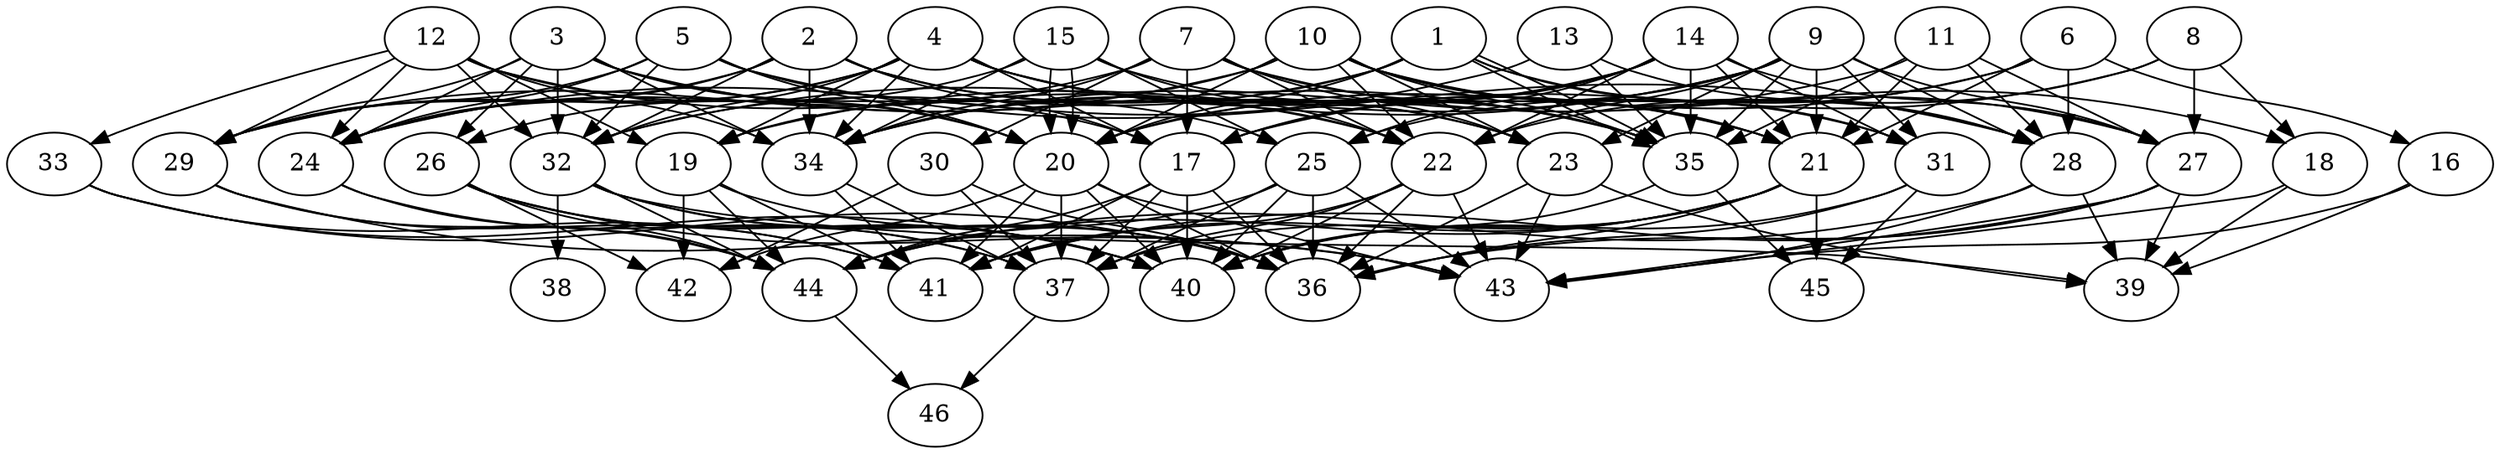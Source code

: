 // DAG (tier=3-complex, mode=compute, n=46, ccr=0.488, fat=0.704, density=0.639, regular=0.276, jump=0.339, mindata=1048576, maxdata=16777216)
// DAG automatically generated by daggen at Sun Aug 24 16:33:34 2025
// /home/ermia/Project/Environments/daggen/bin/daggen --dot --ccr 0.488 --fat 0.704 --regular 0.276 --density 0.639 --jump 0.339 --mindata 1048576 --maxdata 16777216 -n 46 
digraph G {
  1 [size="702682624050207916032", alpha="0.03", expect_size="351341312025103958016"]
  1 -> 20 [size ="632309145403392"]
  1 -> 28 [size ="632309145403392"]
  1 -> 31 [size ="632309145403392"]
  1 -> 32 [size ="632309145403392"]
  1 -> 34 [size ="632309145403392"]
  1 -> 35 [size ="632309145403392"]
  1 -> 35 [size ="632309145403392"]
  2 [size="850367673450828398592", alpha="0.00", expect_size="425183836725414199296"]
  2 -> 17 [size ="718060684050432"]
  2 -> 22 [size ="718060684050432"]
  2 -> 23 [size ="718060684050432"]
  2 -> 24 [size ="718060684050432"]
  2 -> 29 [size ="718060684050432"]
  2 -> 32 [size ="718060684050432"]
  2 -> 34 [size ="718060684050432"]
  3 [size="122269723215949463552", alpha="0.17", expect_size="61134861607974731776"]
  3 -> 17 [size ="197076998684672"]
  3 -> 20 [size ="197076998684672"]
  3 -> 24 [size ="197076998684672"]
  3 -> 26 [size ="197076998684672"]
  3 -> 29 [size ="197076998684672"]
  3 -> 32 [size ="197076998684672"]
  3 -> 34 [size ="197076998684672"]
  3 -> 35 [size ="197076998684672"]
  4 [size="4398871196365513293824", alpha="0.12", expect_size="2199435598182756646912"]
  4 -> 17 [size ="2147752091844608"]
  4 -> 19 [size ="2147752091844608"]
  4 -> 21 [size ="2147752091844608"]
  4 -> 23 [size ="2147752091844608"]
  4 -> 24 [size ="2147752091844608"]
  4 -> 29 [size ="2147752091844608"]
  4 -> 32 [size ="2147752091844608"]
  4 -> 34 [size ="2147752091844608"]
  4 -> 35 [size ="2147752091844608"]
  5 [size="3101793019116610650112", alpha="0.11", expect_size="1550896509558305325056"]
  5 -> 20 [size ="1701499646246912"]
  5 -> 24 [size ="1701499646246912"]
  5 -> 25 [size ="1701499646246912"]
  5 -> 28 [size ="1701499646246912"]
  5 -> 29 [size ="1701499646246912"]
  5 -> 32 [size ="1701499646246912"]
  6 [size="3489321448768402358272", alpha="0.18", expect_size="1744660724384201179136"]
  6 -> 16 [size ="1840421537841152"]
  6 -> 20 [size ="1840421537841152"]
  6 -> 21 [size ="1840421537841152"]
  6 -> 25 [size ="1840421537841152"]
  6 -> 28 [size ="1840421537841152"]
  7 [size="1799976150424133120", alpha="0.02", expect_size="899988075212066560"]
  7 -> 17 [size ="739641183436800"]
  7 -> 18 [size ="739641183436800"]
  7 -> 21 [size ="739641183436800"]
  7 -> 22 [size ="739641183436800"]
  7 -> 23 [size ="739641183436800"]
  7 -> 24 [size ="739641183436800"]
  7 -> 30 [size ="739641183436800"]
  7 -> 34 [size ="739641183436800"]
  8 [size="1102338791579139964928", alpha="0.02", expect_size="551169395789569982464"]
  8 -> 17 [size ="853689711460352"]
  8 -> 18 [size ="853689711460352"]
  8 -> 22 [size ="853689711460352"]
  8 -> 27 [size ="853689711460352"]
  9 [size="5515633761417547776", alpha="0.10", expect_size="2757816880708773888"]
  9 -> 17 [size ="2114326634692608"]
  9 -> 19 [size ="2114326634692608"]
  9 -> 21 [size ="2114326634692608"]
  9 -> 22 [size ="2114326634692608"]
  9 -> 23 [size ="2114326634692608"]
  9 -> 27 [size ="2114326634692608"]
  9 -> 28 [size ="2114326634692608"]
  9 -> 31 [size ="2114326634692608"]
  9 -> 32 [size ="2114326634692608"]
  9 -> 35 [size ="2114326634692608"]
  10 [size="172210669283385952", alpha="0.09", expect_size="86105334641692976"]
  10 -> 19 [size ="119289705136128"]
  10 -> 20 [size ="119289705136128"]
  10 -> 21 [size ="119289705136128"]
  10 -> 22 [size ="119289705136128"]
  10 -> 23 [size ="119289705136128"]
  10 -> 27 [size ="119289705136128"]
  10 -> 29 [size ="119289705136128"]
  10 -> 31 [size ="119289705136128"]
  10 -> 35 [size ="119289705136128"]
  11 [size="60667541003936192", alpha="0.12", expect_size="30333770501968096"]
  11 -> 21 [size ="965444760502272"]
  11 -> 27 [size ="965444760502272"]
  11 -> 28 [size ="965444760502272"]
  11 -> 34 [size ="965444760502272"]
  11 -> 35 [size ="965444760502272"]
  12 [size="578713110998157568", alpha="0.05", expect_size="289356555499078784"]
  12 -> 19 [size ="401235979010048"]
  12 -> 20 [size ="401235979010048"]
  12 -> 22 [size ="401235979010048"]
  12 -> 24 [size ="401235979010048"]
  12 -> 29 [size ="401235979010048"]
  12 -> 32 [size ="401235979010048"]
  12 -> 33 [size ="401235979010048"]
  12 -> 34 [size ="401235979010048"]
  13 [size="954076926174581248", alpha="0.06", expect_size="477038463087290624"]
  13 -> 24 [size ="469345973043200"]
  13 -> 28 [size ="469345973043200"]
  13 -> 35 [size ="469345973043200"]
  14 [size="120013419151949299712", alpha="0.16", expect_size="60006709575974649856"]
  14 -> 17 [size ="194644973453312"]
  14 -> 20 [size ="194644973453312"]
  14 -> 21 [size ="194644973453312"]
  14 -> 22 [size ="194644973453312"]
  14 -> 25 [size ="194644973453312"]
  14 -> 27 [size ="194644973453312"]
  14 -> 31 [size ="194644973453312"]
  14 -> 34 [size ="194644973453312"]
  14 -> 35 [size ="194644973453312"]
  15 [size="599200787264906", alpha="0.13", expect_size="299600393632453"]
  15 -> 20 [size ="32127101960192"]
  15 -> 20 [size ="32127101960192"]
  15 -> 22 [size ="32127101960192"]
  15 -> 25 [size ="32127101960192"]
  15 -> 26 [size ="32127101960192"]
  15 -> 34 [size ="32127101960192"]
  15 -> 35 [size ="32127101960192"]
  16 [size="1565072974776683776", alpha="0.09", expect_size="782536487388341888"]
  16 -> 39 [size ="604082083463168"]
  16 -> 43 [size ="604082083463168"]
  17 [size="1686423610286120370176", alpha="0.17", expect_size="843211805143060185088"]
  17 -> 36 [size ="1133446701252608"]
  17 -> 37 [size ="1133446701252608"]
  17 -> 40 [size ="1133446701252608"]
  17 -> 41 [size ="1133446701252608"]
  17 -> 44 [size ="1133446701252608"]
  18 [size="396445951260702539776", alpha="0.01", expect_size="198222975630351269888"]
  18 -> 39 [size ="431730414583808"]
  18 -> 43 [size ="431730414583808"]
  19 [size="561590769351793836032", alpha="0.17", expect_size="280795384675896918016"]
  19 -> 36 [size ="544548577083392"]
  19 -> 41 [size ="544548577083392"]
  19 -> 42 [size ="544548577083392"]
  19 -> 44 [size ="544548577083392"]
  20 [size="4694750374770237243392", alpha="0.08", expect_size="2347375187385118621696"]
  20 -> 36 [size ="2243012310597632"]
  20 -> 37 [size ="2243012310597632"]
  20 -> 40 [size ="2243012310597632"]
  20 -> 41 [size ="2243012310597632"]
  20 -> 42 [size ="2243012310597632"]
  20 -> 43 [size ="2243012310597632"]
  21 [size="1685831776893292032", alpha="0.15", expect_size="842915888446646016"]
  21 -> 36 [size ="652126099341312"]
  21 -> 37 [size ="652126099341312"]
  21 -> 40 [size ="652126099341312"]
  21 -> 41 [size ="652126099341312"]
  21 -> 44 [size ="652126099341312"]
  21 -> 45 [size ="652126099341312"]
  22 [size="26541247008004374528", alpha="0.04", expect_size="13270623504002187264"]
  22 -> 36 [size ="71182111997952"]
  22 -> 37 [size ="71182111997952"]
  22 -> 40 [size ="71182111997952"]
  22 -> 41 [size ="71182111997952"]
  22 -> 43 [size ="71182111997952"]
  23 [size="2940207330109611", alpha="0.13", expect_size="1470103665054805"]
  23 -> 36 [size ="89643693375488"]
  23 -> 39 [size ="89643693375488"]
  23 -> 43 [size ="89643693375488"]
  24 [size="10893062288804044", alpha="0.20", expect_size="5446531144402022"]
  24 -> 37 [size ="271208696250368"]
  24 -> 44 [size ="271208696250368"]
  25 [size="333090552017252160", alpha="0.19", expect_size="166545276008626080"]
  25 -> 36 [size ="701241063636992"]
  25 -> 37 [size ="701241063636992"]
  25 -> 40 [size ="701241063636992"]
  25 -> 43 [size ="701241063636992"]
  25 -> 44 [size ="701241063636992"]
  26 [size="11493489615018880", alpha="0.20", expect_size="5746744807509440"]
  26 -> 37 [size ="678571580325888"]
  26 -> 40 [size ="678571580325888"]
  26 -> 42 [size ="678571580325888"]
  26 -> 43 [size ="678571580325888"]
  26 -> 44 [size ="678571580325888"]
  27 [size="2000528413470752768000", alpha="0.15", expect_size="1000264206735376384000"]
  27 -> 36 [size ="1270144512819200"]
  27 -> 39 [size ="1270144512819200"]
  27 -> 41 [size ="1270144512819200"]
  27 -> 43 [size ="1270144512819200"]
  28 [size="1462343457786098176", alpha="0.19", expect_size="731171728893049088"]
  28 -> 39 [size ="542792732377088"]
  28 -> 43 [size ="542792732377088"]
  28 -> 44 [size ="542792732377088"]
  29 [size="2199954091037608116224", alpha="0.18", expect_size="1099977045518804058112"]
  29 -> 41 [size ="1353211663351808"]
  29 -> 43 [size ="1353211663351808"]
  29 -> 44 [size ="1353211663351808"]
  30 [size="1777043467370062080", alpha="0.20", expect_size="888521733685031040"]
  30 -> 36 [size ="1637362673123328"]
  30 -> 37 [size ="1637362673123328"]
  30 -> 42 [size ="1637362673123328"]
  31 [size="69411628957052560", alpha="0.00", expect_size="34705814478526280"]
  31 -> 36 [size ="1186513647828992"]
  31 -> 40 [size ="1186513647828992"]
  31 -> 45 [size ="1186513647828992"]
  32 [size="27716752168648628", alpha="0.00", expect_size="13858376084324314"]
  32 -> 36 [size ="583054972157952"]
  32 -> 38 [size ="583054972157952"]
  32 -> 39 [size ="583054972157952"]
  32 -> 40 [size ="583054972157952"]
  32 -> 44 [size ="583054972157952"]
  33 [size="3494516673771898880", alpha="0.05", expect_size="1747258336885949440"]
  33 -> 36 [size ="1307995120074752"]
  33 -> 40 [size ="1307995120074752"]
  33 -> 41 [size ="1307995120074752"]
  34 [size="1012455812107207", alpha="0.15", expect_size="506227906053603"]
  34 -> 37 [size ="17418785128448"]
  34 -> 41 [size ="17418785128448"]
  35 [size="691332375509991424000", alpha="0.19", expect_size="345666187754995712000"]
  35 -> 40 [size ="625481665740800"]
  35 -> 45 [size ="625481665740800"]
  36 [size="92827344483878400", alpha="0.14", expect_size="46413672241939200"]
  37 [size="30893275099247688", alpha="0.07", expect_size="15446637549623844"]
  37 -> 46 [size ="708469116108800"]
  38 [size="84833089646695600", alpha="0.12", expect_size="42416544823347800"]
  39 [size="1037751745148063055872", alpha="0.01", expect_size="518875872574031527936"]
  40 [size="1692088106533489999872", alpha="0.09", expect_size="846044053266744999936"]
  41 [size="677732005811845070848", alpha="0.10", expect_size="338866002905922535424"]
  42 [size="109575645893685792", alpha="0.08", expect_size="54787822946842896"]
  43 [size="20969191306636676", alpha="0.19", expect_size="10484595653318338"]
  44 [size="10338369839399022", alpha="0.19", expect_size="5169184919699511"]
  44 -> 46 [size ="467465456844800"]
  45 [size="44994229011950312", alpha="0.16", expect_size="22497114505975156"]
  46 [size="100665622905307456", alpha="0.11", expect_size="50332811452653728"]
}